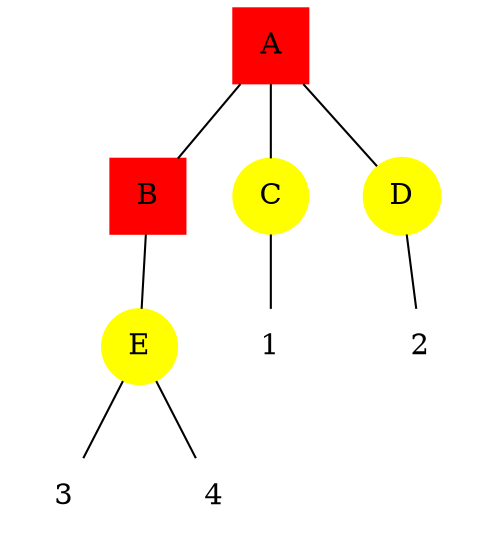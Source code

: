 graph graph1 {A [label="A",shape=square,color=red,style=filled];
	B [label="B",shape=square,color=red,style=filled];
	C [label="C",shape=circle,color=yellow,style=filled];
	D [label="D",shape=circle,color=yellow,style=filled];
	E [label="E",shape=circle,color=yellow,style=filled];
	1 [label="1",shape=plaintext];
	2 [label="2",shape=plaintext];
	3 [label="3",shape=plaintext];
	4 [label="4",shape=plaintext];
	
	D -- 2;
	C -- 1;
	E -- 3;
	E -- 4;
	A -- C;
	A -- B;
	A -- D;
	B -- E;
}
